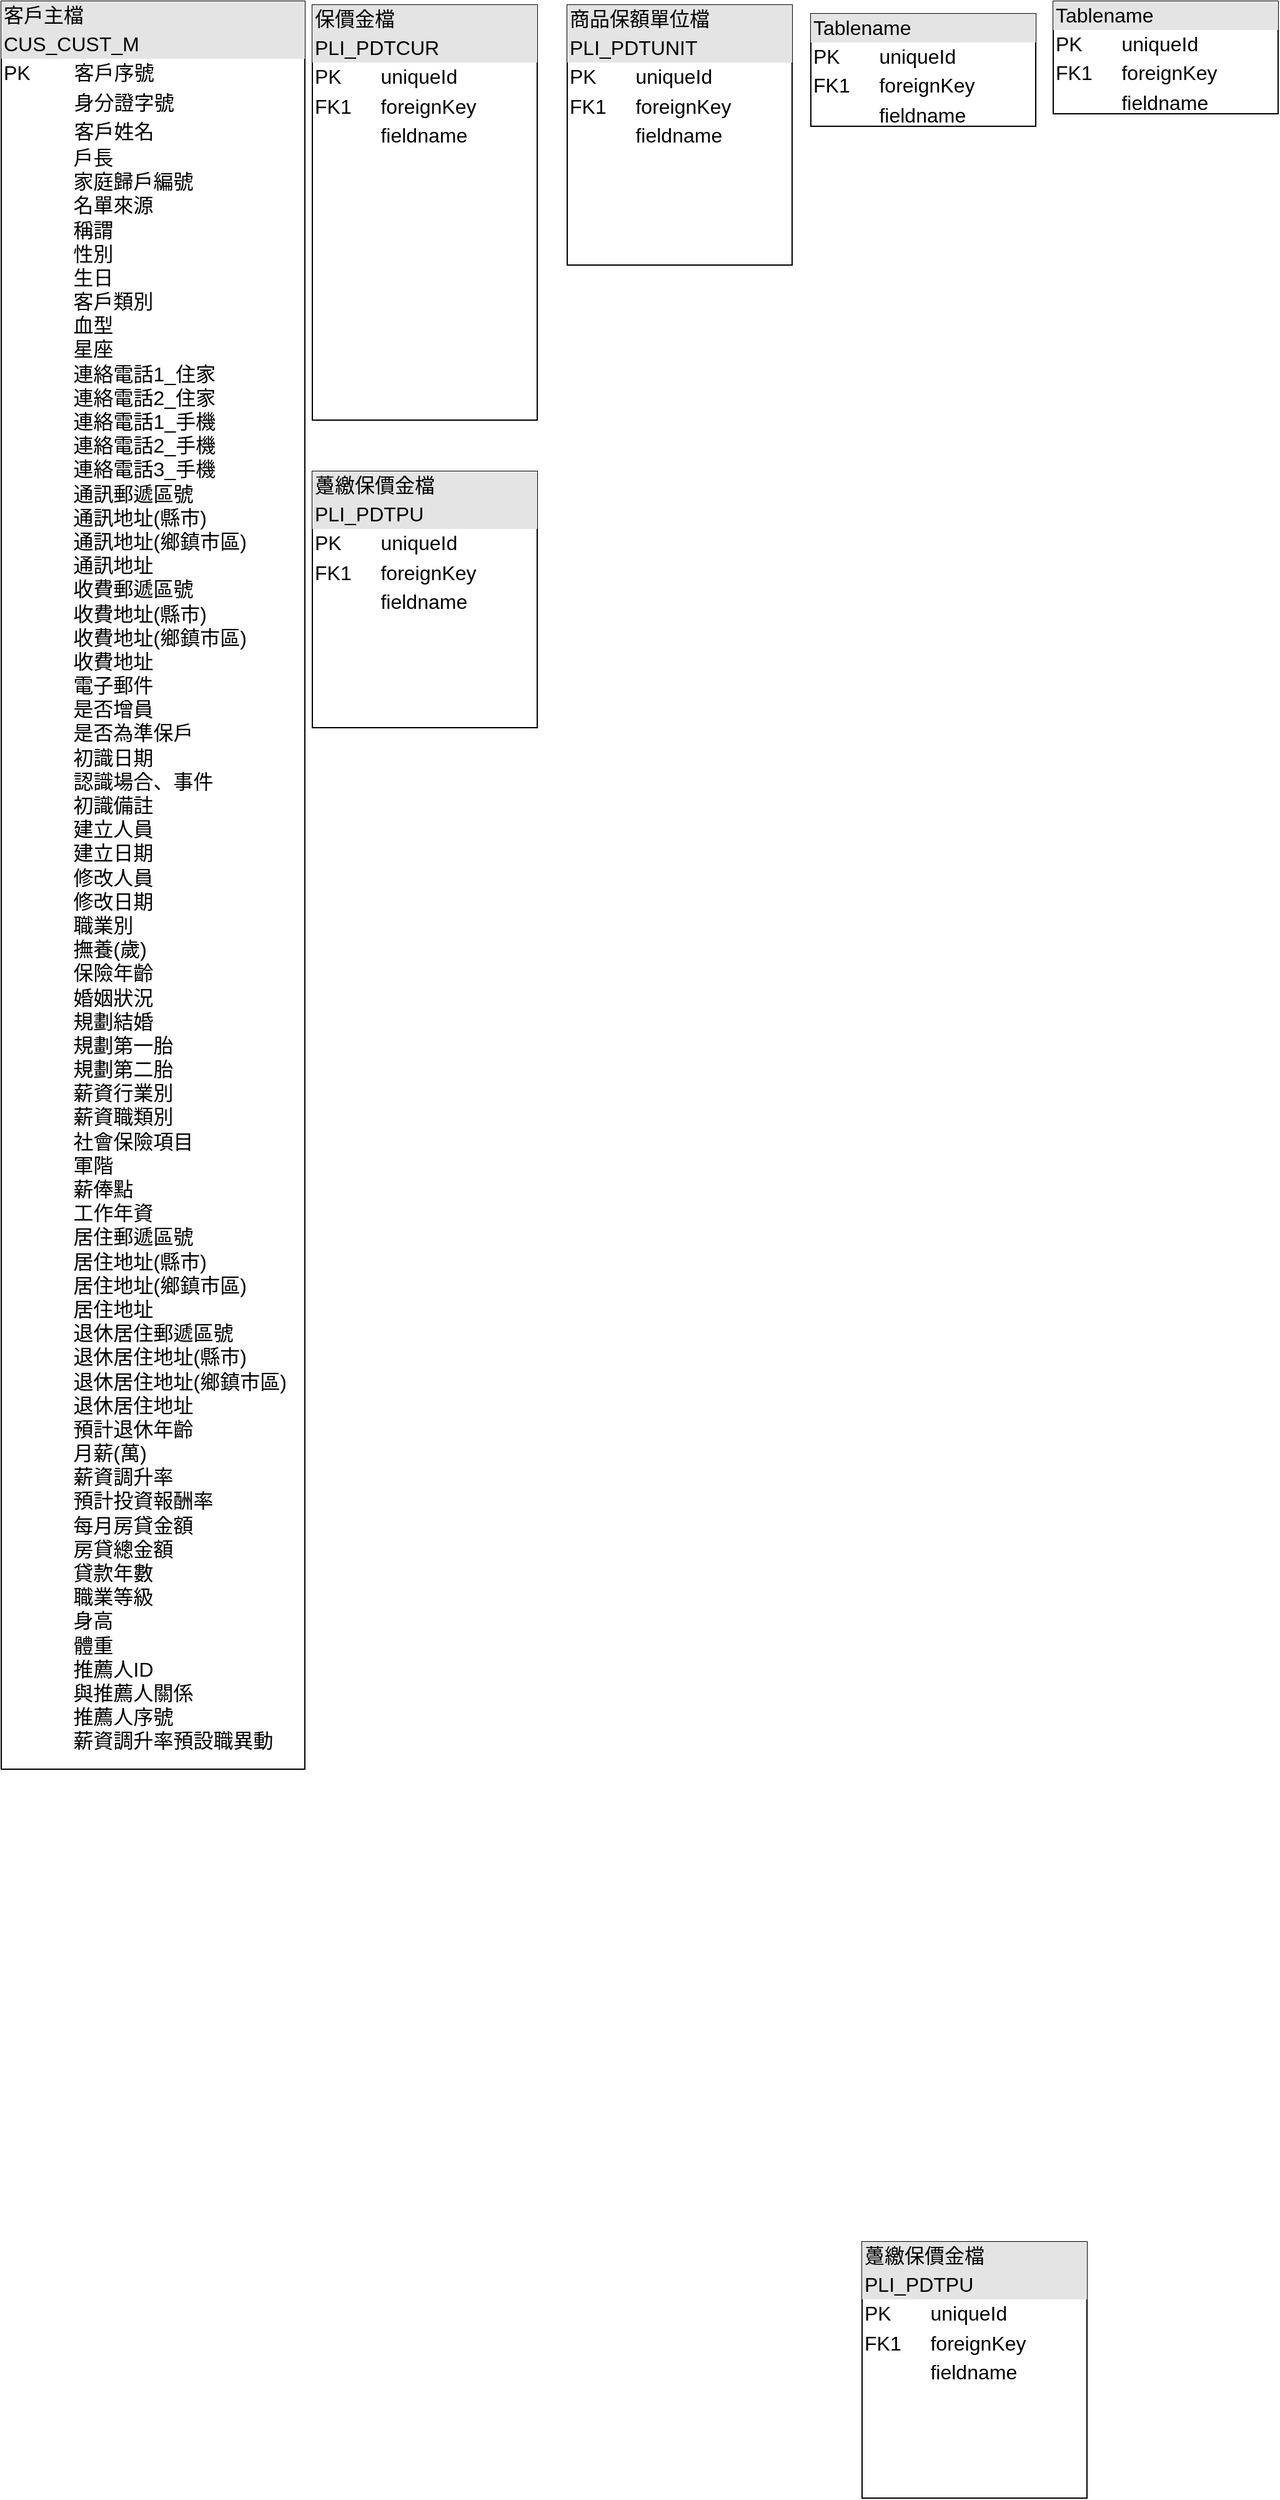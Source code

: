<mxfile version="21.0.2" type="github">
  <diagram name="第 1 页" id="gzEjZr-SQ5ImE1GeOLMN">
    <mxGraphModel dx="921" dy="1460" grid="0" gridSize="10" guides="1" tooltips="1" connect="1" arrows="1" fold="1" page="0" pageScale="1" pageWidth="827" pageHeight="1169" math="0" shadow="0">
      <root>
        <mxCell id="0" />
        <mxCell id="1" parent="0" />
        <mxCell id="ZZxoUoBMJ_0jL90R3XWT-1" value="&lt;div style=&quot;box-sizing:border-box;width:100%;background:#e4e4e4;padding:2px;&quot;&gt;客戶主檔&lt;/div&gt;&lt;div style=&quot;box-sizing:border-box;width:100%;background:#e4e4e4;padding:2px;&quot;&gt;CUS_CUST_M&lt;/div&gt;&lt;table style=&quot;width:100%;font-size:1em;&quot; cellpadding=&quot;2&quot; cellspacing=&quot;0&quot;&gt;&lt;tbody&gt;&lt;tr&gt;&lt;td&gt;PK&lt;/td&gt;&lt;td&gt;客戶序號&lt;/td&gt;&lt;/tr&gt;&lt;tr&gt;&lt;td&gt;&lt;br&gt;&lt;/td&gt;&lt;td&gt;身分證字號&lt;/td&gt;&lt;/tr&gt;&lt;tr&gt;&lt;td&gt;&lt;/td&gt;&lt;td&gt;客戶姓名&lt;br&gt;&lt;/td&gt;&lt;/tr&gt;&lt;/tbody&gt;&lt;/table&gt;&amp;nbsp; &amp;nbsp; &amp;nbsp; &amp;nbsp; &amp;nbsp; &amp;nbsp; &amp;nbsp;戶長&lt;br&gt;&amp;nbsp; &amp;nbsp; &amp;nbsp; &amp;nbsp; &amp;nbsp; &amp;nbsp; &amp;nbsp;家庭歸戶編號&lt;br&gt;&amp;nbsp; &amp;nbsp; &amp;nbsp; &amp;nbsp; &amp;nbsp; &amp;nbsp; &amp;nbsp;名單來源&lt;br&gt;&amp;nbsp; &amp;nbsp; &amp;nbsp; &amp;nbsp; &amp;nbsp; &amp;nbsp; &amp;nbsp;稱謂&lt;br&gt;&amp;nbsp; &amp;nbsp; &amp;nbsp; &amp;nbsp; &amp;nbsp; &amp;nbsp; &amp;nbsp;性別&lt;br&gt;&amp;nbsp; &amp;nbsp; &amp;nbsp; &amp;nbsp; &amp;nbsp; &amp;nbsp; &amp;nbsp;生日&lt;br&gt;&amp;nbsp; &amp;nbsp; &amp;nbsp; &amp;nbsp; &amp;nbsp; &amp;nbsp; &amp;nbsp;客戶類別&lt;br&gt;&amp;nbsp; &amp;nbsp; &amp;nbsp; &amp;nbsp; &amp;nbsp; &amp;nbsp; &amp;nbsp;血型&lt;br&gt;&amp;nbsp; &amp;nbsp; &amp;nbsp; &amp;nbsp; &amp;nbsp; &amp;nbsp; &amp;nbsp;星座&lt;br&gt;&amp;nbsp; &amp;nbsp; &amp;nbsp; &amp;nbsp; &amp;nbsp; &amp;nbsp; &amp;nbsp;連絡電話1_住家&lt;br&gt;&amp;nbsp; &amp;nbsp; &amp;nbsp; &amp;nbsp; &amp;nbsp; &amp;nbsp; &amp;nbsp;連絡電話2_住家&lt;br&gt;&amp;nbsp; &amp;nbsp; &amp;nbsp; &amp;nbsp; &amp;nbsp; &amp;nbsp; &amp;nbsp;連絡電話1_手機&lt;br&gt;&amp;nbsp; &amp;nbsp; &amp;nbsp; &amp;nbsp; &amp;nbsp; &amp;nbsp; &amp;nbsp;連絡電話2_手機&lt;br&gt;&amp;nbsp; &amp;nbsp; &amp;nbsp; &amp;nbsp; &amp;nbsp; &amp;nbsp; &amp;nbsp;連絡電話3_手機&lt;br&gt;&amp;nbsp; &amp;nbsp; &amp;nbsp; &amp;nbsp; &amp;nbsp; &amp;nbsp; &amp;nbsp;通訊郵遞區號&lt;br&gt;&amp;nbsp; &amp;nbsp; &amp;nbsp; &amp;nbsp; &amp;nbsp; &amp;nbsp; &amp;nbsp;通訊地址(縣市)&lt;br&gt;&amp;nbsp; &amp;nbsp; &amp;nbsp; &amp;nbsp; &amp;nbsp; &amp;nbsp; &amp;nbsp;通訊地址(鄉鎮市區)&lt;br&gt;&amp;nbsp; &amp;nbsp; &amp;nbsp; &amp;nbsp; &amp;nbsp; &amp;nbsp; &amp;nbsp;通訊地址&lt;br&gt;&amp;nbsp; &amp;nbsp; &amp;nbsp; &amp;nbsp; &amp;nbsp; &amp;nbsp; &amp;nbsp;收費郵遞區號&lt;br&gt;&amp;nbsp; &amp;nbsp; &amp;nbsp; &amp;nbsp; &amp;nbsp; &amp;nbsp; &amp;nbsp;收費地址(縣市)&lt;br&gt;&amp;nbsp; &amp;nbsp; &amp;nbsp; &amp;nbsp; &amp;nbsp; &amp;nbsp; &amp;nbsp;收費地址(鄉鎮市區)&lt;br&gt;&amp;nbsp; &amp;nbsp; &amp;nbsp; &amp;nbsp; &amp;nbsp; &amp;nbsp; &amp;nbsp;收費地址&lt;br&gt;&amp;nbsp; &amp;nbsp; &amp;nbsp; &amp;nbsp; &amp;nbsp; &amp;nbsp; &amp;nbsp;電子郵件&lt;br&gt;&amp;nbsp; &amp;nbsp; &amp;nbsp; &amp;nbsp; &amp;nbsp; &amp;nbsp; &amp;nbsp;是否增員&amp;nbsp;&lt;br&gt;&amp;nbsp; &amp;nbsp; &amp;nbsp; &amp;nbsp; &amp;nbsp; &amp;nbsp; &amp;nbsp;是否為準保戶&lt;br&gt;&amp;nbsp; &amp;nbsp; &amp;nbsp; &amp;nbsp; &amp;nbsp; &amp;nbsp; &amp;nbsp;初識日期&lt;br&gt;&amp;nbsp; &amp;nbsp; &amp;nbsp; &amp;nbsp; &amp;nbsp; &amp;nbsp; &amp;nbsp;認識場合、事件&lt;br&gt;&amp;nbsp; &amp;nbsp; &amp;nbsp; &amp;nbsp; &amp;nbsp; &amp;nbsp; &amp;nbsp;初識備註&lt;br&gt;&amp;nbsp; &amp;nbsp; &amp;nbsp; &amp;nbsp; &amp;nbsp; &amp;nbsp; &amp;nbsp;建立人員&lt;br&gt;&amp;nbsp; &amp;nbsp; &amp;nbsp; &amp;nbsp; &amp;nbsp; &amp;nbsp; &amp;nbsp;建立日期&lt;br&gt;&amp;nbsp; &amp;nbsp; &amp;nbsp; &amp;nbsp; &amp;nbsp; &amp;nbsp; &amp;nbsp;修改人員&lt;br&gt;&amp;nbsp; &amp;nbsp; &amp;nbsp; &amp;nbsp; &amp;nbsp; &amp;nbsp; &amp;nbsp;修改日期&lt;br&gt;&amp;nbsp; &amp;nbsp; &amp;nbsp; &amp;nbsp; &amp;nbsp; &amp;nbsp; &amp;nbsp;職業別&lt;br&gt;&amp;nbsp; &amp;nbsp; &amp;nbsp; &amp;nbsp; &amp;nbsp; &amp;nbsp; &amp;nbsp;撫養(歲)&lt;br&gt;&amp;nbsp; &amp;nbsp; &amp;nbsp; &amp;nbsp; &amp;nbsp; &amp;nbsp; &amp;nbsp;保險年齡&lt;br&gt;&amp;nbsp; &amp;nbsp; &amp;nbsp; &amp;nbsp; &amp;nbsp; &amp;nbsp; &amp;nbsp;婚姻狀況&lt;br&gt;&amp;nbsp; &amp;nbsp; &amp;nbsp; &amp;nbsp; &amp;nbsp; &amp;nbsp; &amp;nbsp;規劃結婚&lt;br&gt;&amp;nbsp; &amp;nbsp; &amp;nbsp; &amp;nbsp; &amp;nbsp; &amp;nbsp; &amp;nbsp;規劃第一胎&lt;br&gt;&amp;nbsp; &amp;nbsp; &amp;nbsp; &amp;nbsp; &amp;nbsp; &amp;nbsp; &amp;nbsp;規劃第二胎&lt;br&gt;&amp;nbsp; &amp;nbsp; &amp;nbsp; &amp;nbsp; &amp;nbsp; &amp;nbsp; &amp;nbsp;薪資行業別&lt;br&gt;&amp;nbsp; &amp;nbsp; &amp;nbsp; &amp;nbsp; &amp;nbsp; &amp;nbsp; &amp;nbsp;薪資職類別&lt;br&gt;&amp;nbsp; &amp;nbsp; &amp;nbsp; &amp;nbsp; &amp;nbsp; &amp;nbsp; &amp;nbsp;社會保險項目&lt;br&gt;&amp;nbsp; &amp;nbsp; &amp;nbsp; &amp;nbsp; &amp;nbsp; &amp;nbsp; &amp;nbsp;軍階&lt;br&gt;&amp;nbsp; &amp;nbsp; &amp;nbsp; &amp;nbsp; &amp;nbsp; &amp;nbsp; &amp;nbsp;薪俸點&lt;br&gt;&amp;nbsp; &amp;nbsp; &amp;nbsp; &amp;nbsp; &amp;nbsp; &amp;nbsp; &amp;nbsp;工作年資&lt;br&gt;&amp;nbsp; &amp;nbsp; &amp;nbsp; &amp;nbsp; &amp;nbsp; &amp;nbsp; &amp;nbsp;居住郵遞區號&lt;br&gt;&amp;nbsp; &amp;nbsp; &amp;nbsp; &amp;nbsp; &amp;nbsp; &amp;nbsp; &amp;nbsp;居住地址(縣市)&lt;br&gt;&amp;nbsp; &amp;nbsp; &amp;nbsp; &amp;nbsp; &amp;nbsp; &amp;nbsp; &amp;nbsp;居住地址(鄉鎮市區)&lt;br&gt;&amp;nbsp; &amp;nbsp; &amp;nbsp; &amp;nbsp; &amp;nbsp; &amp;nbsp; &amp;nbsp;居住地址&lt;br&gt;&amp;nbsp; &amp;nbsp; &amp;nbsp; &amp;nbsp; &amp;nbsp; &amp;nbsp; &amp;nbsp;退休居住郵遞區號&lt;br&gt;&amp;nbsp; &amp;nbsp; &amp;nbsp; &amp;nbsp; &amp;nbsp; &amp;nbsp; &amp;nbsp;退休居住地址(縣市)&lt;br&gt;&amp;nbsp; &amp;nbsp; &amp;nbsp; &amp;nbsp; &amp;nbsp; &amp;nbsp; &amp;nbsp;退休居住地址(鄉鎮市區)&lt;br&gt;&amp;nbsp; &amp;nbsp; &amp;nbsp; &amp;nbsp; &amp;nbsp; &amp;nbsp; &amp;nbsp;退休居住地址&lt;br&gt;&amp;nbsp; &amp;nbsp; &amp;nbsp; &amp;nbsp; &amp;nbsp; &amp;nbsp; &amp;nbsp;預計退休年齡&lt;br&gt;&amp;nbsp; &amp;nbsp; &amp;nbsp; &amp;nbsp; &amp;nbsp; &amp;nbsp; &amp;nbsp;月薪(萬)&lt;br&gt;&amp;nbsp; &amp;nbsp; &amp;nbsp; &amp;nbsp; &amp;nbsp; &amp;nbsp; &amp;nbsp;薪資調升率&lt;br&gt;&amp;nbsp; &amp;nbsp; &amp;nbsp; &amp;nbsp; &amp;nbsp; &amp;nbsp; &amp;nbsp;預計投資報酬率&lt;br&gt;&amp;nbsp; &amp;nbsp; &amp;nbsp; &amp;nbsp; &amp;nbsp; &amp;nbsp; &amp;nbsp;每月房貸金額&lt;br&gt;&amp;nbsp; &amp;nbsp; &amp;nbsp; &amp;nbsp; &amp;nbsp; &amp;nbsp; &amp;nbsp;房貸總金額&lt;br&gt;&amp;nbsp; &amp;nbsp; &amp;nbsp; &amp;nbsp; &amp;nbsp; &amp;nbsp; &amp;nbsp;貸款年數&lt;br&gt;&amp;nbsp; &amp;nbsp; &amp;nbsp; &amp;nbsp; &amp;nbsp; &amp;nbsp; &amp;nbsp;職業等級&lt;br&gt;&amp;nbsp; &amp;nbsp; &amp;nbsp; &amp;nbsp; &amp;nbsp; &amp;nbsp; &amp;nbsp;身高&lt;br&gt;&amp;nbsp; &amp;nbsp; &amp;nbsp; &amp;nbsp; &amp;nbsp; &amp;nbsp; &amp;nbsp;體重&lt;br&gt;&amp;nbsp; &amp;nbsp; &amp;nbsp; &amp;nbsp; &amp;nbsp; &amp;nbsp; &amp;nbsp;推薦人ID&lt;br&gt;&amp;nbsp; &amp;nbsp; &amp;nbsp; &amp;nbsp; &amp;nbsp; &amp;nbsp; &amp;nbsp;與推薦人關係&lt;br&gt;&amp;nbsp; &amp;nbsp; &amp;nbsp; &amp;nbsp; &amp;nbsp; &amp;nbsp; &amp;nbsp;推薦人序號&lt;br&gt;&amp;nbsp; &amp;nbsp; &amp;nbsp; &amp;nbsp; &amp;nbsp; &amp;nbsp; &amp;nbsp;薪資調升率預設職異動" style="verticalAlign=top;align=left;overflow=fill;html=1;whiteSpace=wrap;fontSize=16;" parent="1" vertex="1">
          <mxGeometry x="-400" y="-597" width="243" height="1414" as="geometry" />
        </mxCell>
        <mxCell id="ZZxoUoBMJ_0jL90R3XWT-2" value="&lt;div style=&quot;box-sizing:border-box;width:100%;background:#e4e4e4;padding:2px;&quot;&gt;保價金檔&lt;/div&gt;&lt;div style=&quot;box-sizing:border-box;width:100%;background:#e4e4e4;padding:2px;&quot;&gt;PLI_PDTCUR&lt;/div&gt;&lt;table style=&quot;width:100%;font-size:1em;&quot; cellpadding=&quot;2&quot; cellspacing=&quot;0&quot;&gt;&lt;tbody&gt;&lt;tr&gt;&lt;td&gt;PK&lt;/td&gt;&lt;td&gt;uniqueId&lt;/td&gt;&lt;/tr&gt;&lt;tr&gt;&lt;td&gt;FK1&lt;/td&gt;&lt;td&gt;foreignKey&lt;/td&gt;&lt;/tr&gt;&lt;tr&gt;&lt;td&gt;&lt;/td&gt;&lt;td&gt;fieldname&lt;/td&gt;&lt;/tr&gt;&lt;/tbody&gt;&lt;/table&gt;" style="verticalAlign=top;align=left;overflow=fill;html=1;whiteSpace=wrap;fontSize=16;" parent="1" vertex="1">
          <mxGeometry x="-151" y="-594" width="180" height="332" as="geometry" />
        </mxCell>
        <mxCell id="ZZxoUoBMJ_0jL90R3XWT-18" value="&lt;div style=&quot;box-sizing:border-box;width:100%;background:#e4e4e4;padding:2px;&quot;&gt;商品保額單位檔&lt;/div&gt;&lt;div style=&quot;box-sizing:border-box;width:100%;background:#e4e4e4;padding:2px;&quot;&gt;PLI_PDTUNIT&lt;/div&gt;&lt;table style=&quot;width:100%;font-size:1em;&quot; cellpadding=&quot;2&quot; cellspacing=&quot;0&quot;&gt;&lt;tbody&gt;&lt;tr&gt;&lt;td&gt;PK&lt;/td&gt;&lt;td&gt;uniqueId&lt;/td&gt;&lt;/tr&gt;&lt;tr&gt;&lt;td&gt;FK1&lt;/td&gt;&lt;td&gt;foreignKey&lt;/td&gt;&lt;/tr&gt;&lt;tr&gt;&lt;td&gt;&lt;/td&gt;&lt;td&gt;fieldname&lt;/td&gt;&lt;/tr&gt;&lt;/tbody&gt;&lt;/table&gt;" style="verticalAlign=top;align=left;overflow=fill;html=1;whiteSpace=wrap;fontSize=16;" parent="1" vertex="1">
          <mxGeometry x="53" y="-594" width="180" height="208" as="geometry" />
        </mxCell>
        <mxCell id="ZZxoUoBMJ_0jL90R3XWT-21" value="&lt;div style=&quot;box-sizing:border-box;width:100%;background:#e4e4e4;padding:2px;&quot;&gt;Tablename&lt;/div&gt;&lt;table style=&quot;width:100%;font-size:1em;&quot; cellpadding=&quot;2&quot; cellspacing=&quot;0&quot;&gt;&lt;tr&gt;&lt;td&gt;PK&lt;/td&gt;&lt;td&gt;uniqueId&lt;/td&gt;&lt;/tr&gt;&lt;tr&gt;&lt;td&gt;FK1&lt;/td&gt;&lt;td&gt;foreignKey&lt;/td&gt;&lt;/tr&gt;&lt;tr&gt;&lt;td&gt;&lt;/td&gt;&lt;td&gt;fieldname&lt;/td&gt;&lt;/tr&gt;&lt;/table&gt;" style="verticalAlign=top;align=left;overflow=fill;html=1;whiteSpace=wrap;fontSize=16;" parent="1" vertex="1">
          <mxGeometry x="442" y="-597" width="180" height="90" as="geometry" />
        </mxCell>
        <mxCell id="ZZxoUoBMJ_0jL90R3XWT-22" value="&lt;div style=&quot;box-sizing:border-box;width:100%;background:#e4e4e4;padding:2px;&quot;&gt;Tablename&lt;/div&gt;&lt;table style=&quot;width:100%;font-size:1em;&quot; cellpadding=&quot;2&quot; cellspacing=&quot;0&quot;&gt;&lt;tr&gt;&lt;td&gt;PK&lt;/td&gt;&lt;td&gt;uniqueId&lt;/td&gt;&lt;/tr&gt;&lt;tr&gt;&lt;td&gt;FK1&lt;/td&gt;&lt;td&gt;foreignKey&lt;/td&gt;&lt;/tr&gt;&lt;tr&gt;&lt;td&gt;&lt;/td&gt;&lt;td&gt;fieldname&lt;/td&gt;&lt;/tr&gt;&lt;/table&gt;" style="verticalAlign=top;align=left;overflow=fill;html=1;whiteSpace=wrap;fontSize=16;" parent="1" vertex="1">
          <mxGeometry x="248" y="-587" width="180" height="90" as="geometry" />
        </mxCell>
        <mxCell id="ZZxoUoBMJ_0jL90R3XWT-23" value="&lt;div style=&quot;box-sizing:border-box;width:100%;background:#e4e4e4;padding:2px;&quot;&gt;躉繳保價金檔&lt;/div&gt;&lt;div style=&quot;box-sizing:border-box;width:100%;background:#e4e4e4;padding:2px;&quot;&gt;PLI_PDTPU&lt;/div&gt;&lt;table style=&quot;width:100%;font-size:1em;&quot; cellpadding=&quot;2&quot; cellspacing=&quot;0&quot;&gt;&lt;tbody&gt;&lt;tr&gt;&lt;td&gt;PK&lt;/td&gt;&lt;td&gt;uniqueId&lt;/td&gt;&lt;/tr&gt;&lt;tr&gt;&lt;td&gt;FK1&lt;/td&gt;&lt;td&gt;foreignKey&lt;/td&gt;&lt;/tr&gt;&lt;tr&gt;&lt;td&gt;&lt;/td&gt;&lt;td&gt;fieldname&lt;/td&gt;&lt;/tr&gt;&lt;/tbody&gt;&lt;/table&gt;" style="verticalAlign=top;align=left;overflow=fill;html=1;whiteSpace=wrap;fontSize=16;" parent="1" vertex="1">
          <mxGeometry x="-151" y="-221" width="180" height="205" as="geometry" />
        </mxCell>
        <mxCell id="rK3Re3oPwhdwDGwXQ9p--12" value="&lt;div style=&quot;box-sizing:border-box;width:100%;background:#e4e4e4;padding:2px;&quot;&gt;躉繳保價金檔&lt;/div&gt;&lt;div style=&quot;box-sizing:border-box;width:100%;background:#e4e4e4;padding:2px;&quot;&gt;PLI_PDTPU&lt;/div&gt;&lt;table style=&quot;width:100%;font-size:1em;&quot; cellpadding=&quot;2&quot; cellspacing=&quot;0&quot;&gt;&lt;tbody&gt;&lt;tr&gt;&lt;td&gt;PK&lt;/td&gt;&lt;td&gt;uniqueId&lt;/td&gt;&lt;/tr&gt;&lt;tr&gt;&lt;td&gt;FK1&lt;/td&gt;&lt;td&gt;foreignKey&lt;/td&gt;&lt;/tr&gt;&lt;tr&gt;&lt;td&gt;&lt;/td&gt;&lt;td&gt;fieldname&lt;/td&gt;&lt;/tr&gt;&lt;/tbody&gt;&lt;/table&gt;" style="verticalAlign=top;align=left;overflow=fill;html=1;whiteSpace=wrap;fontSize=16;" vertex="1" parent="1">
          <mxGeometry x="289" y="1195" width="180" height="205" as="geometry" />
        </mxCell>
      </root>
    </mxGraphModel>
  </diagram>
</mxfile>
